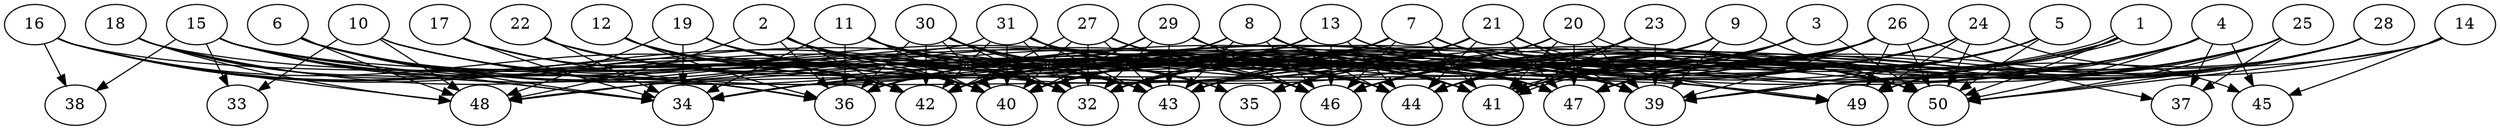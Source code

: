 // DAG automatically generated by daggen at Thu Oct  3 14:07:57 2019
// ./daggen --dot -n 50 --ccr 0.3 --fat 0.9 --regular 0.7 --density 0.7 --mindata 5242880 --maxdata 52428800 
digraph G {
  1 [size="95112533", alpha="0.09", expect_size="28533760"] 
  1 -> 32 [size ="28533760"]
  1 -> 41 [size ="28533760"]
  1 -> 41 [size ="28533760"]
  1 -> 42 [size ="28533760"]
  1 -> 47 [size ="28533760"]
  1 -> 49 [size ="28533760"]
  1 -> 50 [size ="28533760"]
  2 [size="40205653", alpha="0.17", expect_size="12061696"] 
  2 -> 32 [size ="12061696"]
  2 -> 36 [size ="12061696"]
  2 -> 40 [size ="12061696"]
  2 -> 41 [size ="12061696"]
  2 -> 42 [size ="12061696"]
  2 -> 43 [size ="12061696"]
  2 -> 44 [size ="12061696"]
  2 -> 46 [size ="12061696"]
  2 -> 48 [size ="12061696"]
  2 -> 50 [size ="12061696"]
  3 [size="120760320", alpha="0.09", expect_size="36228096"] 
  3 -> 32 [size ="36228096"]
  3 -> 41 [size ="36228096"]
  3 -> 42 [size ="36228096"]
  3 -> 44 [size ="36228096"]
  3 -> 46 [size ="36228096"]
  3 -> 47 [size ="36228096"]
  3 -> 50 [size ="36228096"]
  4 [size="117179733", alpha="0.07", expect_size="35153920"] 
  4 -> 32 [size ="35153920"]
  4 -> 37 [size ="35153920"]
  4 -> 39 [size ="35153920"]
  4 -> 40 [size ="35153920"]
  4 -> 44 [size ="35153920"]
  4 -> 45 [size ="35153920"]
  4 -> 46 [size ="35153920"]
  4 -> 47 [size ="35153920"]
  4 -> 50 [size ="35153920"]
  5 [size="174237013", alpha="0.15", expect_size="52271104"] 
  5 -> 39 [size ="52271104"]
  5 -> 40 [size ="52271104"]
  5 -> 41 [size ="52271104"]
  5 -> 44 [size ="52271104"]
  5 -> 46 [size ="52271104"]
  5 -> 47 [size ="52271104"]
  5 -> 50 [size ="52271104"]
  6 [size="173574827", alpha="0.10", expect_size="52072448"] 
  6 -> 34 [size ="52072448"]
  6 -> 36 [size ="52072448"]
  6 -> 40 [size ="52072448"]
  6 -> 42 [size ="52072448"]
  6 -> 43 [size ="52072448"]
  6 -> 44 [size ="52072448"]
  6 -> 46 [size ="52072448"]
  6 -> 48 [size ="52072448"]
  7 [size="164212053", alpha="0.19", expect_size="49263616"] 
  7 -> 32 [size ="49263616"]
  7 -> 39 [size ="49263616"]
  7 -> 40 [size ="49263616"]
  7 -> 41 [size ="49263616"]
  7 -> 42 [size ="49263616"]
  7 -> 43 [size ="49263616"]
  7 -> 46 [size ="49263616"]
  7 -> 48 [size ="49263616"]
  7 -> 50 [size ="49263616"]
  8 [size="23152640", alpha="0.09", expect_size="6945792"] 
  8 -> 34 [size ="6945792"]
  8 -> 36 [size ="6945792"]
  8 -> 39 [size ="6945792"]
  8 -> 41 [size ="6945792"]
  8 -> 42 [size ="6945792"]
  8 -> 43 [size ="6945792"]
  8 -> 44 [size ="6945792"]
  8 -> 46 [size ="6945792"]
  8 -> 47 [size ="6945792"]
  9 [size="165546667", alpha="0.19", expect_size="49664000"] 
  9 -> 35 [size ="49664000"]
  9 -> 36 [size ="49664000"]
  9 -> 39 [size ="49664000"]
  9 -> 43 [size ="49664000"]
  9 -> 44 [size ="49664000"]
  9 -> 46 [size ="49664000"]
  9 -> 50 [size ="49664000"]
  10 [size="64498347", alpha="0.07", expect_size="19349504"] 
  10 -> 32 [size ="19349504"]
  10 -> 33 [size ="19349504"]
  10 -> 43 [size ="19349504"]
  10 -> 44 [size ="19349504"]
  10 -> 47 [size ="19349504"]
  10 -> 48 [size ="19349504"]
  11 [size="144943787", alpha="0.19", expect_size="43483136"] 
  11 -> 32 [size ="43483136"]
  11 -> 34 [size ="43483136"]
  11 -> 36 [size ="43483136"]
  11 -> 40 [size ="43483136"]
  11 -> 41 [size ="43483136"]
  11 -> 43 [size ="43483136"]
  11 -> 44 [size ="43483136"]
  11 -> 50 [size ="43483136"]
  12 [size="58282667", alpha="0.10", expect_size="17484800"] 
  12 -> 36 [size ="17484800"]
  12 -> 40 [size ="17484800"]
  12 -> 41 [size ="17484800"]
  12 -> 42 [size ="17484800"]
  12 -> 47 [size ="17484800"]
  13 [size="30924800", alpha="0.01", expect_size="9277440"] 
  13 -> 32 [size ="9277440"]
  13 -> 36 [size ="9277440"]
  13 -> 39 [size ="9277440"]
  13 -> 40 [size ="9277440"]
  13 -> 42 [size ="9277440"]
  13 -> 44 [size ="9277440"]
  13 -> 46 [size ="9277440"]
  13 -> 49 [size ="9277440"]
  14 [size="99700053", alpha="0.02", expect_size="29910016"] 
  14 -> 43 [size ="29910016"]
  14 -> 45 [size ="29910016"]
  14 -> 47 [size ="29910016"]
  14 -> 50 [size ="29910016"]
  15 [size="151162880", alpha="0.12", expect_size="45348864"] 
  15 -> 32 [size ="45348864"]
  15 -> 33 [size ="45348864"]
  15 -> 34 [size ="45348864"]
  15 -> 36 [size ="45348864"]
  15 -> 38 [size ="45348864"]
  15 -> 42 [size ="45348864"]
  15 -> 46 [size ="45348864"]
  15 -> 47 [size ="45348864"]
  15 -> 49 [size ="45348864"]
  16 [size="114841600", alpha="0.14", expect_size="34452480"] 
  16 -> 32 [size ="34452480"]
  16 -> 36 [size ="34452480"]
  16 -> 38 [size ="34452480"]
  16 -> 42 [size ="34452480"]
  16 -> 43 [size ="34452480"]
  16 -> 44 [size ="34452480"]
  16 -> 48 [size ="34452480"]
  17 [size="36990293", alpha="0.02", expect_size="11097088"] 
  17 -> 34 [size ="11097088"]
  17 -> 39 [size ="11097088"]
  17 -> 40 [size ="11097088"]
  17 -> 42 [size ="11097088"]
  18 [size="27357867", alpha="0.20", expect_size="8207360"] 
  18 -> 34 [size ="8207360"]
  18 -> 36 [size ="8207360"]
  18 -> 46 [size ="8207360"]
  18 -> 47 [size ="8207360"]
  18 -> 48 [size ="8207360"]
  19 [size="97870507", alpha="0.10", expect_size="29361152"] 
  19 -> 32 [size ="29361152"]
  19 -> 34 [size ="29361152"]
  19 -> 39 [size ="29361152"]
  19 -> 40 [size ="29361152"]
  19 -> 46 [size ="29361152"]
  19 -> 47 [size ="29361152"]
  19 -> 48 [size ="29361152"]
  20 [size="91682133", alpha="0.12", expect_size="27504640"] 
  20 -> 32 [size ="27504640"]
  20 -> 34 [size ="27504640"]
  20 -> 36 [size ="27504640"]
  20 -> 39 [size ="27504640"]
  20 -> 40 [size ="27504640"]
  20 -> 41 [size ="27504640"]
  20 -> 43 [size ="27504640"]
  20 -> 47 [size ="27504640"]
  20 -> 50 [size ="27504640"]
  21 [size="149288960", alpha="0.03", expect_size="44786688"] 
  21 -> 32 [size ="44786688"]
  21 -> 34 [size ="44786688"]
  21 -> 35 [size ="44786688"]
  21 -> 36 [size ="44786688"]
  21 -> 39 [size ="44786688"]
  21 -> 40 [size ="44786688"]
  21 -> 43 [size ="44786688"]
  21 -> 44 [size ="44786688"]
  21 -> 47 [size ="44786688"]
  21 -> 49 [size ="44786688"]
  22 [size="141158400", alpha="0.18", expect_size="42347520"] 
  22 -> 34 [size ="42347520"]
  22 -> 35 [size ="42347520"]
  22 -> 40 [size ="42347520"]
  22 -> 42 [size ="42347520"]
  22 -> 44 [size ="42347520"]
  22 -> 46 [size ="42347520"]
  23 [size="60658347", alpha="0.05", expect_size="18197504"] 
  23 -> 32 [size ="18197504"]
  23 -> 35 [size ="18197504"]
  23 -> 39 [size ="18197504"]
  23 -> 40 [size ="18197504"]
  23 -> 41 [size ="18197504"]
  23 -> 44 [size ="18197504"]
  23 -> 46 [size ="18197504"]
  24 [size="70734507", alpha="0.05", expect_size="21220352"] 
  24 -> 32 [size ="21220352"]
  24 -> 40 [size ="21220352"]
  24 -> 42 [size ="21220352"]
  24 -> 43 [size ="21220352"]
  24 -> 44 [size ="21220352"]
  24 -> 45 [size ="21220352"]
  24 -> 46 [size ="21220352"]
  24 -> 47 [size ="21220352"]
  24 -> 49 [size ="21220352"]
  24 -> 50 [size ="21220352"]
  25 [size="82619733", alpha="0.05", expect_size="24785920"] 
  25 -> 37 [size ="24785920"]
  25 -> 39 [size ="24785920"]
  25 -> 43 [size ="24785920"]
  25 -> 44 [size ="24785920"]
  25 -> 46 [size ="24785920"]
  25 -> 47 [size ="24785920"]
  25 -> 50 [size ="24785920"]
  26 [size="21671253", alpha="0.05", expect_size="6501376"] 
  26 -> 34 [size ="6501376"]
  26 -> 36 [size ="6501376"]
  26 -> 37 [size ="6501376"]
  26 -> 39 [size ="6501376"]
  26 -> 42 [size ="6501376"]
  26 -> 43 [size ="6501376"]
  26 -> 44 [size ="6501376"]
  26 -> 46 [size ="6501376"]
  26 -> 47 [size ="6501376"]
  26 -> 49 [size ="6501376"]
  26 -> 50 [size ="6501376"]
  27 [size="133143893", alpha="0.03", expect_size="39943168"] 
  27 -> 32 [size ="39943168"]
  27 -> 40 [size ="39943168"]
  27 -> 42 [size ="39943168"]
  27 -> 43 [size ="39943168"]
  27 -> 44 [size ="39943168"]
  27 -> 46 [size ="39943168"]
  27 -> 47 [size ="39943168"]
  28 [size="151886507", alpha="0.03", expect_size="45565952"] 
  28 -> 39 [size ="45565952"]
  28 -> 41 [size ="45565952"]
  28 -> 44 [size ="45565952"]
  28 -> 46 [size ="45565952"]
  28 -> 47 [size ="45565952"]
  28 -> 49 [size ="45565952"]
  28 -> 50 [size ="45565952"]
  29 [size="150364160", alpha="0.01", expect_size="45109248"] 
  29 -> 32 [size ="45109248"]
  29 -> 40 [size ="45109248"]
  29 -> 41 [size ="45109248"]
  29 -> 42 [size ="45109248"]
  29 -> 43 [size ="45109248"]
  29 -> 46 [size ="45109248"]
  29 -> 47 [size ="45109248"]
  30 [size="75332267", alpha="0.05", expect_size="22599680"] 
  30 -> 32 [size ="22599680"]
  30 -> 35 [size ="22599680"]
  30 -> 36 [size ="22599680"]
  30 -> 39 [size ="22599680"]
  30 -> 40 [size ="22599680"]
  30 -> 41 [size ="22599680"]
  30 -> 42 [size ="22599680"]
  30 -> 43 [size ="22599680"]
  30 -> 46 [size ="22599680"]
  31 [size="169239893", alpha="0.05", expect_size="50771968"] 
  31 -> 32 [size ="50771968"]
  31 -> 40 [size ="50771968"]
  31 -> 41 [size ="50771968"]
  31 -> 42 [size ="50771968"]
  31 -> 43 [size ="50771968"]
  31 -> 44 [size ="50771968"]
  31 -> 46 [size ="50771968"]
  31 -> 48 [size ="50771968"]
  31 -> 50 [size ="50771968"]
  32 [size="37867520", alpha="0.10", expect_size="11360256"] 
  33 [size="18517333", alpha="0.17", expect_size="5555200"] 
  34 [size="57193813", alpha="0.15", expect_size="17158144"] 
  35 [size="96310613", alpha="0.10", expect_size="28893184"] 
  36 [size="135342080", alpha="0.17", expect_size="40602624"] 
  37 [size="173107200", alpha="0.06", expect_size="51932160"] 
  38 [size="41765547", alpha="0.17", expect_size="12529664"] 
  39 [size="61569707", alpha="0.18", expect_size="18470912"] 
  40 [size="66020693", alpha="0.08", expect_size="19806208"] 
  41 [size="102140587", alpha="0.15", expect_size="30642176"] 
  42 [size="140113920", alpha="0.18", expect_size="42034176"] 
  43 [size="63457280", alpha="0.06", expect_size="19037184"] 
  44 [size="42912427", alpha="0.01", expect_size="12873728"] 
  45 [size="160699733", alpha="0.05", expect_size="48209920"] 
  46 [size="78650027", alpha="0.09", expect_size="23595008"] 
  47 [size="51415040", alpha="0.07", expect_size="15424512"] 
  48 [size="98515627", alpha="0.03", expect_size="29554688"] 
  49 [size="72540160", alpha="0.16", expect_size="21762048"] 
  50 [size="53889707", alpha="0.16", expect_size="16166912"] 
}
